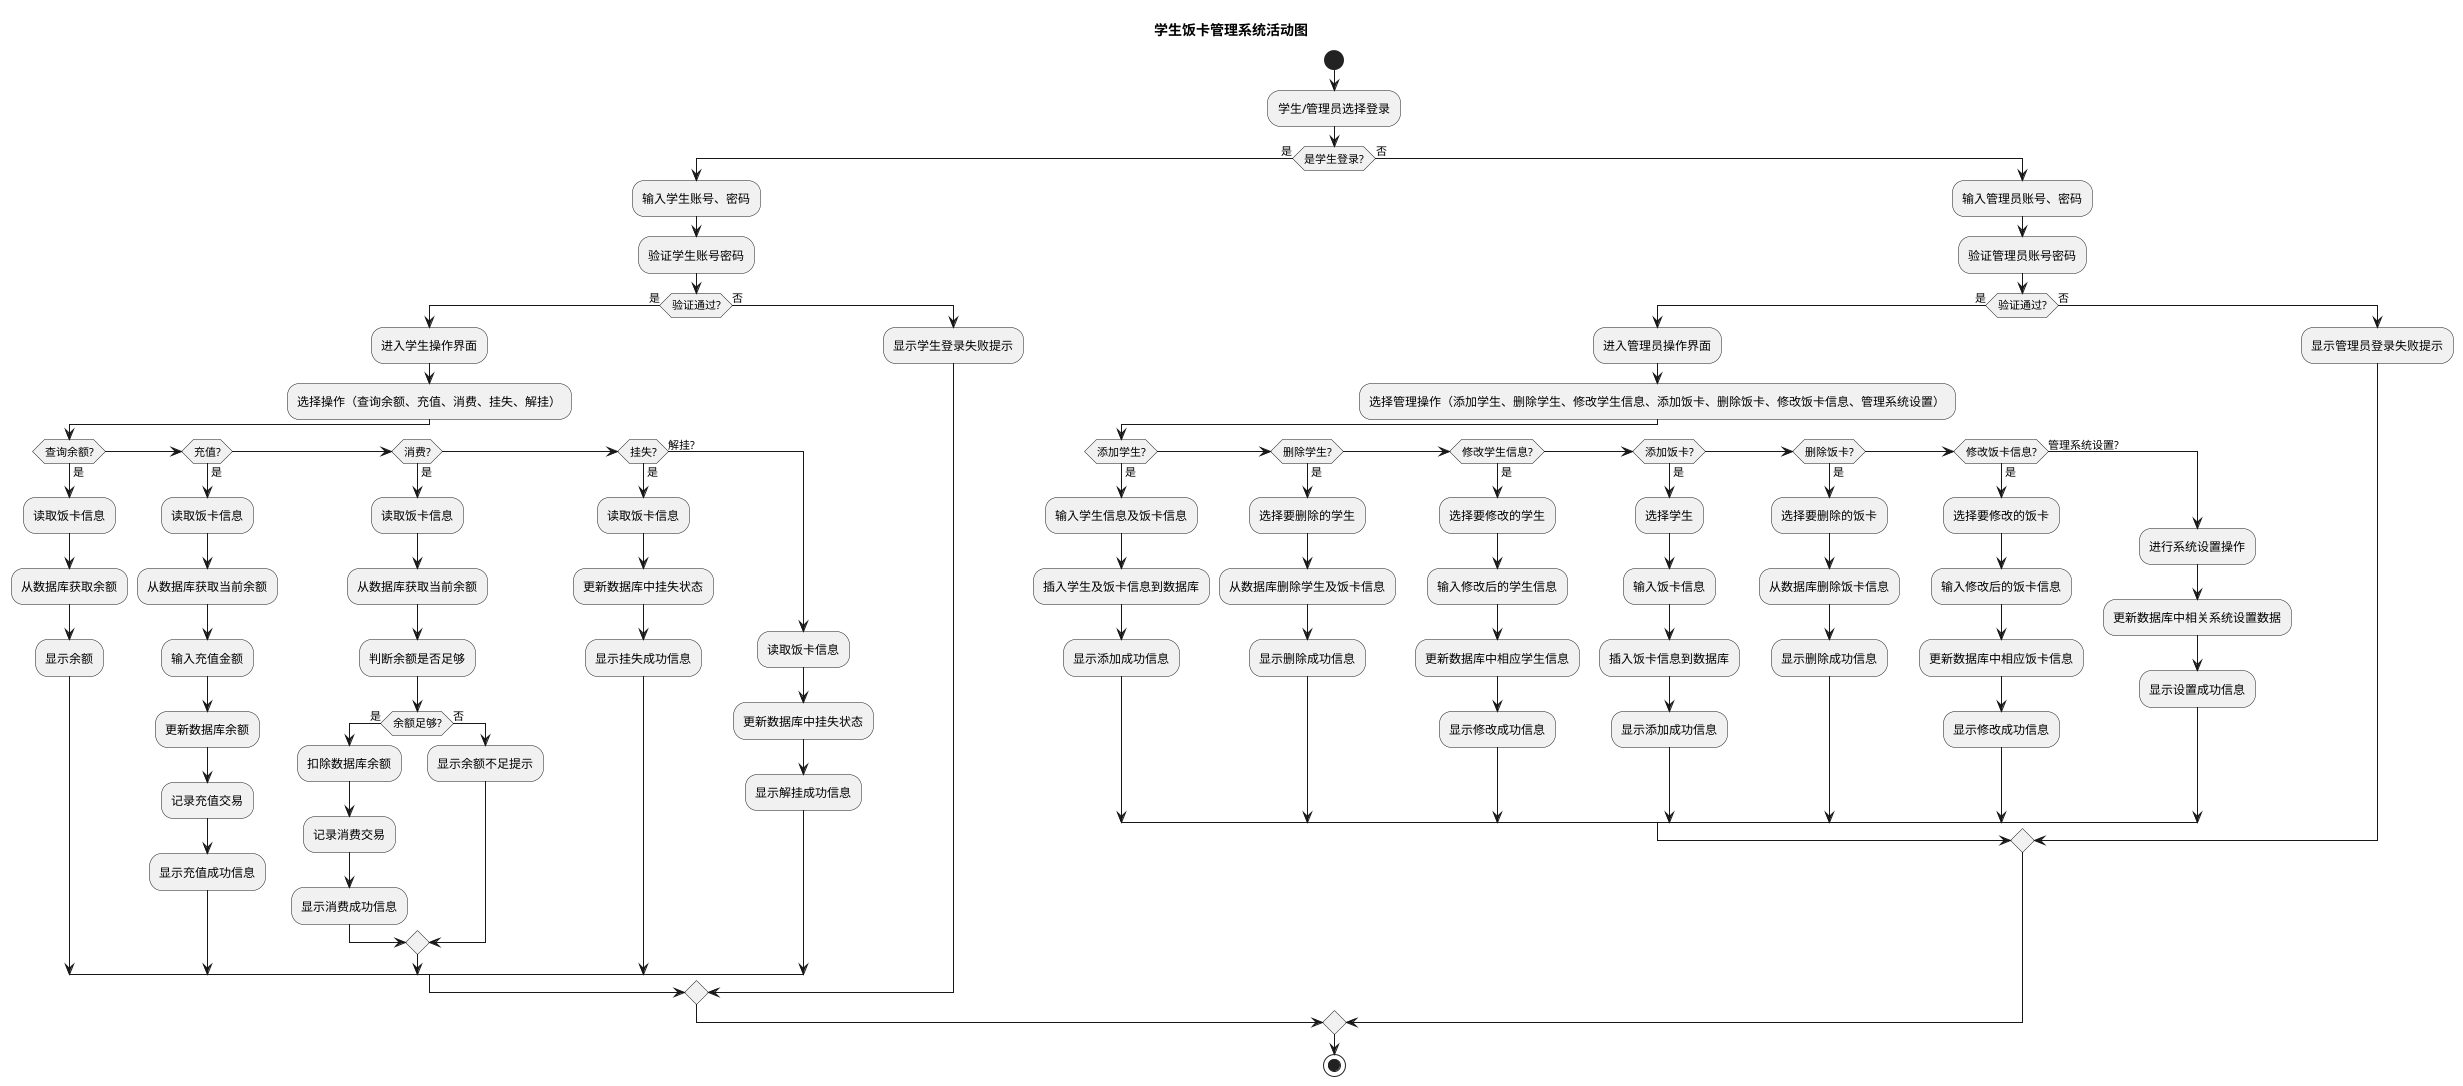 @startuml
title 学生饭卡管理系统活动图

start
:学生/管理员选择登录;
if (是学生登录?) then (是)
    :输入学生账号、密码;
    :验证学生账号密码;
    if (验证通过?) then (是)
        :进入学生操作界面;
        :选择操作（查询余额、充值、消费、挂失、解挂）;
        if (查询余额?) then (是)
            :读取饭卡信息;
            :从数据库获取余额;
            :显示余额;
        else if (充值?) then (是)
            :读取饭卡信息;
            :从数据库获取当前余额;
            :输入充值金额;
            :更新数据库余额;
            :记录充值交易;
            :显示充值成功信息;
        else if (消费?) then (是)
            :读取饭卡信息;
            :从数据库获取当前余额;
            :判断余额是否足够;
            if (余额足够?) then (是)
                :扣除数据库余额;
                :记录消费交易;
                :显示消费成功信息;
            else (否)
                :显示余额不足提示;
            endif
        else if (挂失?) then (是)
            :读取饭卡信息;
            :更新数据库中挂失状态;
            :显示挂失成功信息;
        else (解挂?)
            :读取饭卡信息;
            :更新数据库中挂失状态;
            :显示解挂成功信息;
        endif
    else (否)
        :显示学生登录失败提示;
    endif
else (否)
    :输入管理员账号、密码;
    :验证管理员账号密码;
    if (验证通过?) then (是)
        :进入管理员操作界面;
        :选择管理操作（添加学生、删除学生、修改学生信息、添加饭卡、删除饭卡、修改饭卡信息、管理系统设置）;
        if (添加学生?) then (是)
            :输入学生信息及饭卡信息;
            :插入学生及饭卡信息到数据库;
            :显示添加成功信息;
        else if (删除学生?) then (是)
            :选择要删除的学生;
            :从数据库删除学生及饭卡信息;
            :显示删除成功信息;
        else if (修改学生信息?) then (是)
            :选择要修改的学生;
            :输入修改后的学生信息;
            :更新数据库中相应学生信息;
            :显示修改成功信息;
        else if (添加饭卡?) then (是)
            :选择学生;
            :输入饭卡信息;
            :插入饭卡信息到数据库;
            :显示添加成功信息;
        else if (删除饭卡?) then (是)
            :选择要删除的饭卡;
            :从数据库删除饭卡信息;
            :显示删除成功信息;
        else if (修改饭卡信息?) then (是)
            :选择要修改的饭卡;
            :输入修改后的饭卡信息;
            :更新数据库中相应饭卡信息;
            :显示修改成功信息;
        else (管理系统设置?)
            :进行系统设置操作;
            :更新数据库中相关系统设置数据;
            :显示设置成功信息;
        endif
    else (否)
        :显示管理员登录失败提示;
    endif
endif
stop

@enduml